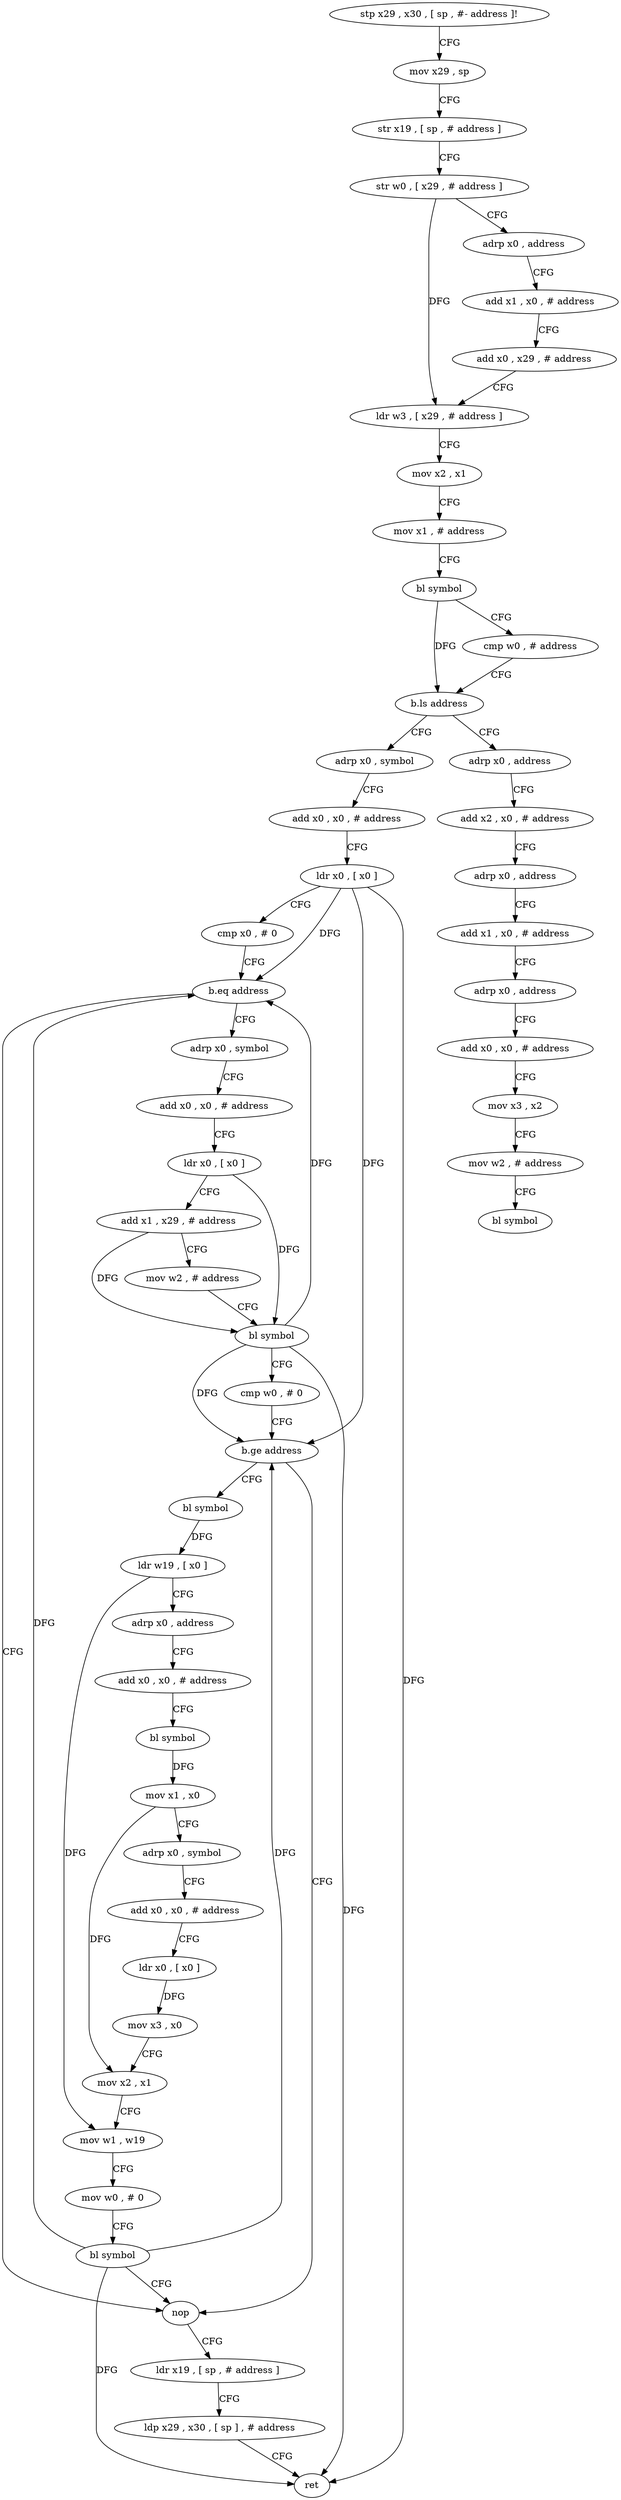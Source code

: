 digraph "func" {
"4211296" [label = "stp x29 , x30 , [ sp , #- address ]!" ]
"4211300" [label = "mov x29 , sp" ]
"4211304" [label = "str x19 , [ sp , # address ]" ]
"4211308" [label = "str w0 , [ x29 , # address ]" ]
"4211312" [label = "adrp x0 , address" ]
"4211316" [label = "add x1 , x0 , # address" ]
"4211320" [label = "add x0 , x29 , # address" ]
"4211324" [label = "ldr w3 , [ x29 , # address ]" ]
"4211328" [label = "mov x2 , x1" ]
"4211332" [label = "mov x1 , # address" ]
"4211336" [label = "bl symbol" ]
"4211340" [label = "cmp w0 , # address" ]
"4211344" [label = "b.ls address" ]
"4211384" [label = "adrp x0 , symbol" ]
"4211348" [label = "adrp x0 , address" ]
"4211388" [label = "add x0 , x0 , # address" ]
"4211392" [label = "ldr x0 , [ x0 ]" ]
"4211396" [label = "cmp x0 , # 0" ]
"4211400" [label = "b.eq address" ]
"4211492" [label = "nop" ]
"4211404" [label = "adrp x0 , symbol" ]
"4211352" [label = "add x2 , x0 , # address" ]
"4211356" [label = "adrp x0 , address" ]
"4211360" [label = "add x1 , x0 , # address" ]
"4211364" [label = "adrp x0 , address" ]
"4211368" [label = "add x0 , x0 , # address" ]
"4211372" [label = "mov x3 , x2" ]
"4211376" [label = "mov w2 , # address" ]
"4211380" [label = "bl symbol" ]
"4211496" [label = "ldr x19 , [ sp , # address ]" ]
"4211500" [label = "ldp x29 , x30 , [ sp ] , # address" ]
"4211504" [label = "ret" ]
"4211408" [label = "add x0 , x0 , # address" ]
"4211412" [label = "ldr x0 , [ x0 ]" ]
"4211416" [label = "add x1 , x29 , # address" ]
"4211420" [label = "mov w2 , # address" ]
"4211424" [label = "bl symbol" ]
"4211428" [label = "cmp w0 , # 0" ]
"4211432" [label = "b.ge address" ]
"4211436" [label = "bl symbol" ]
"4211440" [label = "ldr w19 , [ x0 ]" ]
"4211444" [label = "adrp x0 , address" ]
"4211448" [label = "add x0 , x0 , # address" ]
"4211452" [label = "bl symbol" ]
"4211456" [label = "mov x1 , x0" ]
"4211460" [label = "adrp x0 , symbol" ]
"4211464" [label = "add x0 , x0 , # address" ]
"4211468" [label = "ldr x0 , [ x0 ]" ]
"4211472" [label = "mov x3 , x0" ]
"4211476" [label = "mov x2 , x1" ]
"4211480" [label = "mov w1 , w19" ]
"4211484" [label = "mov w0 , # 0" ]
"4211488" [label = "bl symbol" ]
"4211296" -> "4211300" [ label = "CFG" ]
"4211300" -> "4211304" [ label = "CFG" ]
"4211304" -> "4211308" [ label = "CFG" ]
"4211308" -> "4211312" [ label = "CFG" ]
"4211308" -> "4211324" [ label = "DFG" ]
"4211312" -> "4211316" [ label = "CFG" ]
"4211316" -> "4211320" [ label = "CFG" ]
"4211320" -> "4211324" [ label = "CFG" ]
"4211324" -> "4211328" [ label = "CFG" ]
"4211328" -> "4211332" [ label = "CFG" ]
"4211332" -> "4211336" [ label = "CFG" ]
"4211336" -> "4211340" [ label = "CFG" ]
"4211336" -> "4211344" [ label = "DFG" ]
"4211340" -> "4211344" [ label = "CFG" ]
"4211344" -> "4211384" [ label = "CFG" ]
"4211344" -> "4211348" [ label = "CFG" ]
"4211384" -> "4211388" [ label = "CFG" ]
"4211348" -> "4211352" [ label = "CFG" ]
"4211388" -> "4211392" [ label = "CFG" ]
"4211392" -> "4211396" [ label = "CFG" ]
"4211392" -> "4211400" [ label = "DFG" ]
"4211392" -> "4211504" [ label = "DFG" ]
"4211392" -> "4211432" [ label = "DFG" ]
"4211396" -> "4211400" [ label = "CFG" ]
"4211400" -> "4211492" [ label = "CFG" ]
"4211400" -> "4211404" [ label = "CFG" ]
"4211492" -> "4211496" [ label = "CFG" ]
"4211404" -> "4211408" [ label = "CFG" ]
"4211352" -> "4211356" [ label = "CFG" ]
"4211356" -> "4211360" [ label = "CFG" ]
"4211360" -> "4211364" [ label = "CFG" ]
"4211364" -> "4211368" [ label = "CFG" ]
"4211368" -> "4211372" [ label = "CFG" ]
"4211372" -> "4211376" [ label = "CFG" ]
"4211376" -> "4211380" [ label = "CFG" ]
"4211496" -> "4211500" [ label = "CFG" ]
"4211500" -> "4211504" [ label = "CFG" ]
"4211408" -> "4211412" [ label = "CFG" ]
"4211412" -> "4211416" [ label = "CFG" ]
"4211412" -> "4211424" [ label = "DFG" ]
"4211416" -> "4211420" [ label = "CFG" ]
"4211416" -> "4211424" [ label = "DFG" ]
"4211420" -> "4211424" [ label = "CFG" ]
"4211424" -> "4211428" [ label = "CFG" ]
"4211424" -> "4211400" [ label = "DFG" ]
"4211424" -> "4211504" [ label = "DFG" ]
"4211424" -> "4211432" [ label = "DFG" ]
"4211428" -> "4211432" [ label = "CFG" ]
"4211432" -> "4211492" [ label = "CFG" ]
"4211432" -> "4211436" [ label = "CFG" ]
"4211436" -> "4211440" [ label = "DFG" ]
"4211440" -> "4211444" [ label = "CFG" ]
"4211440" -> "4211480" [ label = "DFG" ]
"4211444" -> "4211448" [ label = "CFG" ]
"4211448" -> "4211452" [ label = "CFG" ]
"4211452" -> "4211456" [ label = "DFG" ]
"4211456" -> "4211460" [ label = "CFG" ]
"4211456" -> "4211476" [ label = "DFG" ]
"4211460" -> "4211464" [ label = "CFG" ]
"4211464" -> "4211468" [ label = "CFG" ]
"4211468" -> "4211472" [ label = "DFG" ]
"4211472" -> "4211476" [ label = "CFG" ]
"4211476" -> "4211480" [ label = "CFG" ]
"4211480" -> "4211484" [ label = "CFG" ]
"4211484" -> "4211488" [ label = "CFG" ]
"4211488" -> "4211492" [ label = "CFG" ]
"4211488" -> "4211400" [ label = "DFG" ]
"4211488" -> "4211432" [ label = "DFG" ]
"4211488" -> "4211504" [ label = "DFG" ]
}

